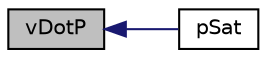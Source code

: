 digraph "vDotP"
{
  bgcolor="transparent";
  edge [fontname="Helvetica",fontsize="10",labelfontname="Helvetica",labelfontsize="10"];
  node [fontname="Helvetica",fontsize="10",shape=record];
  rankdir="LR";
  Node1 [label="vDotP",height=0.2,width=0.4,color="black", fillcolor="grey75", style="filled", fontcolor="black"];
  Node1 -> Node2 [dir="back",color="midnightblue",fontsize="10",style="solid",fontname="Helvetica"];
  Node2 [label="pSat",height=0.2,width=0.4,color="black",URL="$a01873.html#a73857605a3ca2420b7d238b48c107fbc",tooltip="Return const-access to the saturation vapour pressure. "];
}
